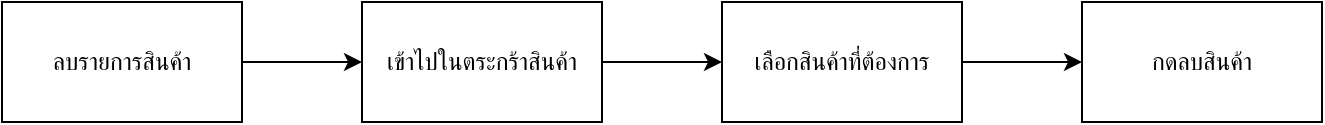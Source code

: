 <mxfile version="20.1.1" type="device"><diagram id="u_nFj-n8b24EGw59mvXa" name="Page-1"><mxGraphModel dx="868" dy="482" grid="1" gridSize="10" guides="1" tooltips="1" connect="1" arrows="1" fold="1" page="1" pageScale="1" pageWidth="827" pageHeight="1169" math="0" shadow="0"><root><mxCell id="0"/><mxCell id="1" parent="0"/><mxCell id="-h1urEPULzDe0SlTqoJ9-3" style="edgeStyle=orthogonalEdgeStyle;rounded=0;orthogonalLoop=1;jettySize=auto;html=1;exitX=1;exitY=0.5;exitDx=0;exitDy=0;" edge="1" parent="1" source="-h1urEPULzDe0SlTqoJ9-1" target="-h1urEPULzDe0SlTqoJ9-2"><mxGeometry relative="1" as="geometry"/></mxCell><mxCell id="-h1urEPULzDe0SlTqoJ9-1" value="ลบรายการสินค้า" style="rounded=0;whiteSpace=wrap;html=1;" vertex="1" parent="1"><mxGeometry x="70" y="240" width="120" height="60" as="geometry"/></mxCell><mxCell id="-h1urEPULzDe0SlTqoJ9-5" style="edgeStyle=orthogonalEdgeStyle;rounded=0;orthogonalLoop=1;jettySize=auto;html=1;exitX=1;exitY=0.5;exitDx=0;exitDy=0;entryX=0;entryY=0.5;entryDx=0;entryDy=0;" edge="1" parent="1" source="-h1urEPULzDe0SlTqoJ9-2" target="-h1urEPULzDe0SlTqoJ9-4"><mxGeometry relative="1" as="geometry"/></mxCell><mxCell id="-h1urEPULzDe0SlTqoJ9-2" value="เข้าไปในตระกร้าสินค้า" style="rounded=0;whiteSpace=wrap;html=1;" vertex="1" parent="1"><mxGeometry x="250" y="240" width="120" height="60" as="geometry"/></mxCell><mxCell id="-h1urEPULzDe0SlTqoJ9-7" style="edgeStyle=orthogonalEdgeStyle;rounded=0;orthogonalLoop=1;jettySize=auto;html=1;exitX=1;exitY=0.5;exitDx=0;exitDy=0;entryX=0;entryY=0.5;entryDx=0;entryDy=0;" edge="1" parent="1" source="-h1urEPULzDe0SlTqoJ9-4" target="-h1urEPULzDe0SlTqoJ9-6"><mxGeometry relative="1" as="geometry"/></mxCell><mxCell id="-h1urEPULzDe0SlTqoJ9-4" value="เลือกสินค้าที่ต้องการ" style="rounded=0;whiteSpace=wrap;html=1;" vertex="1" parent="1"><mxGeometry x="430" y="240" width="120" height="60" as="geometry"/></mxCell><mxCell id="-h1urEPULzDe0SlTqoJ9-6" value="กดลบสินค้า" style="rounded=0;whiteSpace=wrap;html=1;" vertex="1" parent="1"><mxGeometry x="610" y="240" width="120" height="60" as="geometry"/></mxCell></root></mxGraphModel></diagram></mxfile>